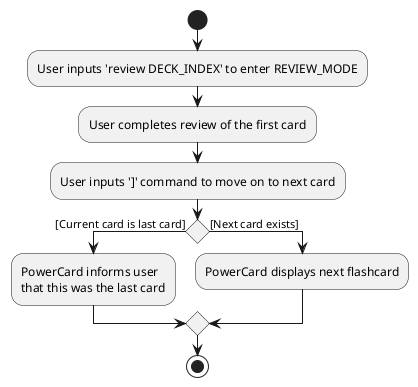 @startuml

start
:User inputs 'review DECK_INDEX' to enter REVIEW_MODE;
:User completes review of the first card;
:User inputs ']' command to move on to next card;

if () then ([Current card is last card])
    :PowerCard informs user
    that this was the last card;
else ([Next card exists])
    :PowerCard displays next flashcard;


endif

stop
@enduml
